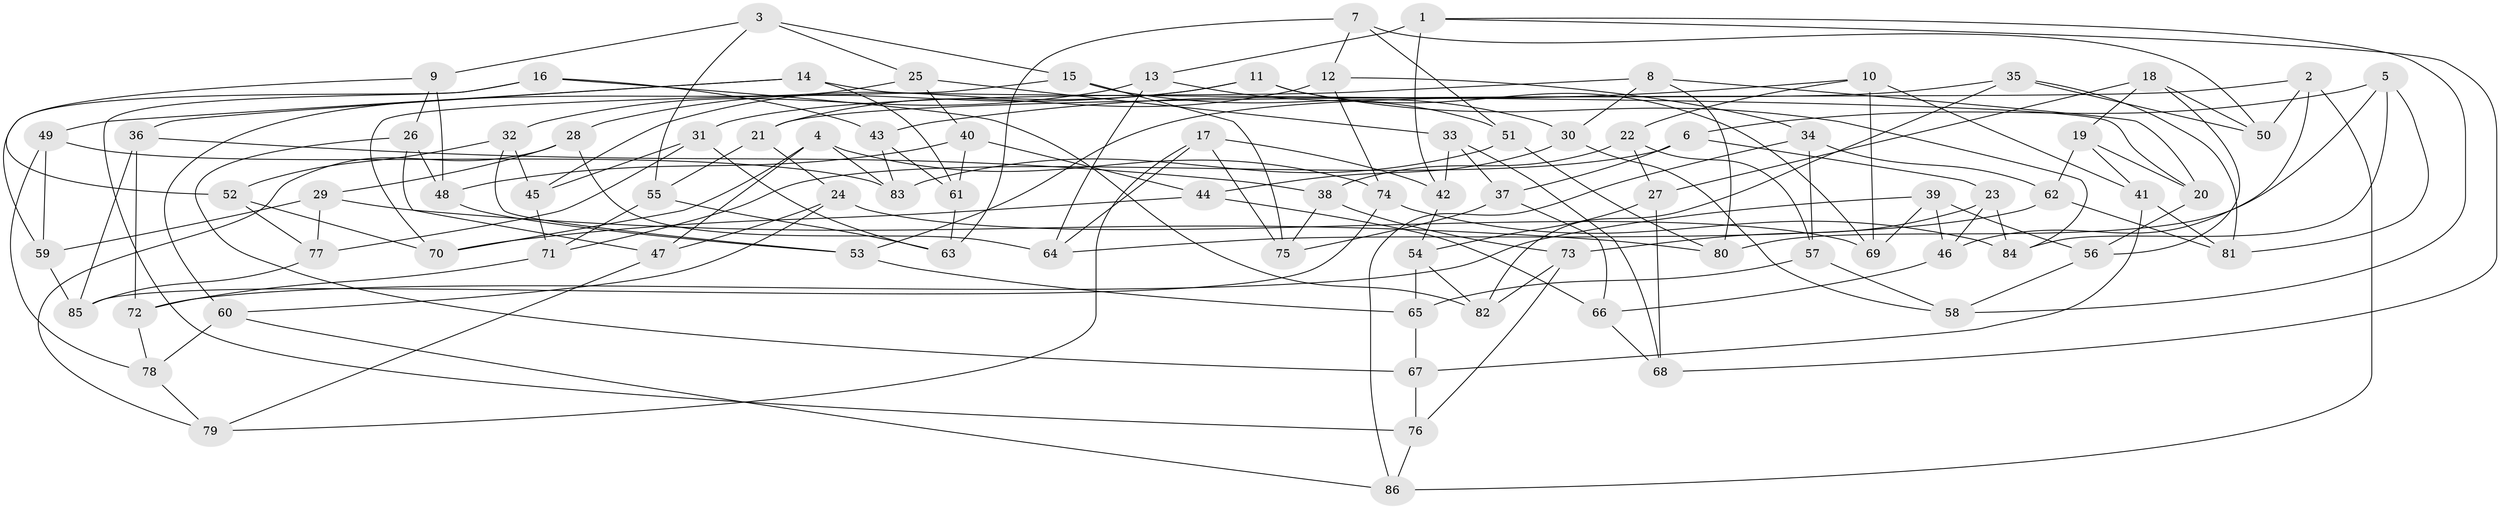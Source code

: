 // Generated by graph-tools (version 1.1) at 2025/11/02/27/25 16:11:50]
// undirected, 86 vertices, 172 edges
graph export_dot {
graph [start="1"]
  node [color=gray90,style=filled];
  1;
  2;
  3;
  4;
  5;
  6;
  7;
  8;
  9;
  10;
  11;
  12;
  13;
  14;
  15;
  16;
  17;
  18;
  19;
  20;
  21;
  22;
  23;
  24;
  25;
  26;
  27;
  28;
  29;
  30;
  31;
  32;
  33;
  34;
  35;
  36;
  37;
  38;
  39;
  40;
  41;
  42;
  43;
  44;
  45;
  46;
  47;
  48;
  49;
  50;
  51;
  52;
  53;
  54;
  55;
  56;
  57;
  58;
  59;
  60;
  61;
  62;
  63;
  64;
  65;
  66;
  67;
  68;
  69;
  70;
  71;
  72;
  73;
  74;
  75;
  76;
  77;
  78;
  79;
  80;
  81;
  82;
  83;
  84;
  85;
  86;
  1 -- 42;
  1 -- 68;
  1 -- 13;
  1 -- 58;
  2 -- 86;
  2 -- 50;
  2 -- 46;
  2 -- 21;
  3 -- 55;
  3 -- 25;
  3 -- 15;
  3 -- 9;
  4 -- 47;
  4 -- 83;
  4 -- 74;
  4 -- 70;
  5 -- 80;
  5 -- 84;
  5 -- 81;
  5 -- 6;
  6 -- 71;
  6 -- 37;
  6 -- 23;
  7 -- 50;
  7 -- 12;
  7 -- 51;
  7 -- 63;
  8 -- 20;
  8 -- 80;
  8 -- 30;
  8 -- 31;
  9 -- 52;
  9 -- 26;
  9 -- 48;
  10 -- 41;
  10 -- 43;
  10 -- 22;
  10 -- 69;
  11 -- 84;
  11 -- 45;
  11 -- 28;
  11 -- 69;
  12 -- 21;
  12 -- 34;
  12 -- 74;
  13 -- 51;
  13 -- 32;
  13 -- 64;
  14 -- 36;
  14 -- 20;
  14 -- 61;
  14 -- 49;
  15 -- 75;
  15 -- 70;
  15 -- 30;
  16 -- 59;
  16 -- 82;
  16 -- 43;
  16 -- 76;
  17 -- 64;
  17 -- 75;
  17 -- 42;
  17 -- 79;
  18 -- 56;
  18 -- 19;
  18 -- 50;
  18 -- 27;
  19 -- 41;
  19 -- 62;
  19 -- 20;
  20 -- 56;
  21 -- 24;
  21 -- 55;
  22 -- 38;
  22 -- 27;
  22 -- 57;
  23 -- 46;
  23 -- 84;
  23 -- 73;
  24 -- 47;
  24 -- 69;
  24 -- 60;
  25 -- 60;
  25 -- 40;
  25 -- 33;
  26 -- 47;
  26 -- 48;
  26 -- 67;
  27 -- 54;
  27 -- 68;
  28 -- 79;
  28 -- 64;
  28 -- 29;
  29 -- 80;
  29 -- 77;
  29 -- 59;
  30 -- 58;
  30 -- 44;
  31 -- 63;
  31 -- 77;
  31 -- 45;
  32 -- 45;
  32 -- 53;
  32 -- 52;
  33 -- 42;
  33 -- 37;
  33 -- 68;
  34 -- 62;
  34 -- 86;
  34 -- 57;
  35 -- 50;
  35 -- 82;
  35 -- 53;
  35 -- 81;
  36 -- 85;
  36 -- 38;
  36 -- 72;
  37 -- 75;
  37 -- 66;
  38 -- 75;
  38 -- 73;
  39 -- 72;
  39 -- 69;
  39 -- 56;
  39 -- 46;
  40 -- 61;
  40 -- 48;
  40 -- 44;
  41 -- 67;
  41 -- 81;
  42 -- 54;
  43 -- 61;
  43 -- 83;
  44 -- 66;
  44 -- 70;
  45 -- 71;
  46 -- 66;
  47 -- 79;
  48 -- 53;
  49 -- 83;
  49 -- 59;
  49 -- 78;
  51 -- 80;
  51 -- 83;
  52 -- 77;
  52 -- 70;
  53 -- 65;
  54 -- 82;
  54 -- 65;
  55 -- 71;
  55 -- 63;
  56 -- 58;
  57 -- 58;
  57 -- 65;
  59 -- 85;
  60 -- 86;
  60 -- 78;
  61 -- 63;
  62 -- 64;
  62 -- 81;
  65 -- 67;
  66 -- 68;
  67 -- 76;
  71 -- 72;
  72 -- 78;
  73 -- 82;
  73 -- 76;
  74 -- 85;
  74 -- 84;
  76 -- 86;
  77 -- 85;
  78 -- 79;
}
